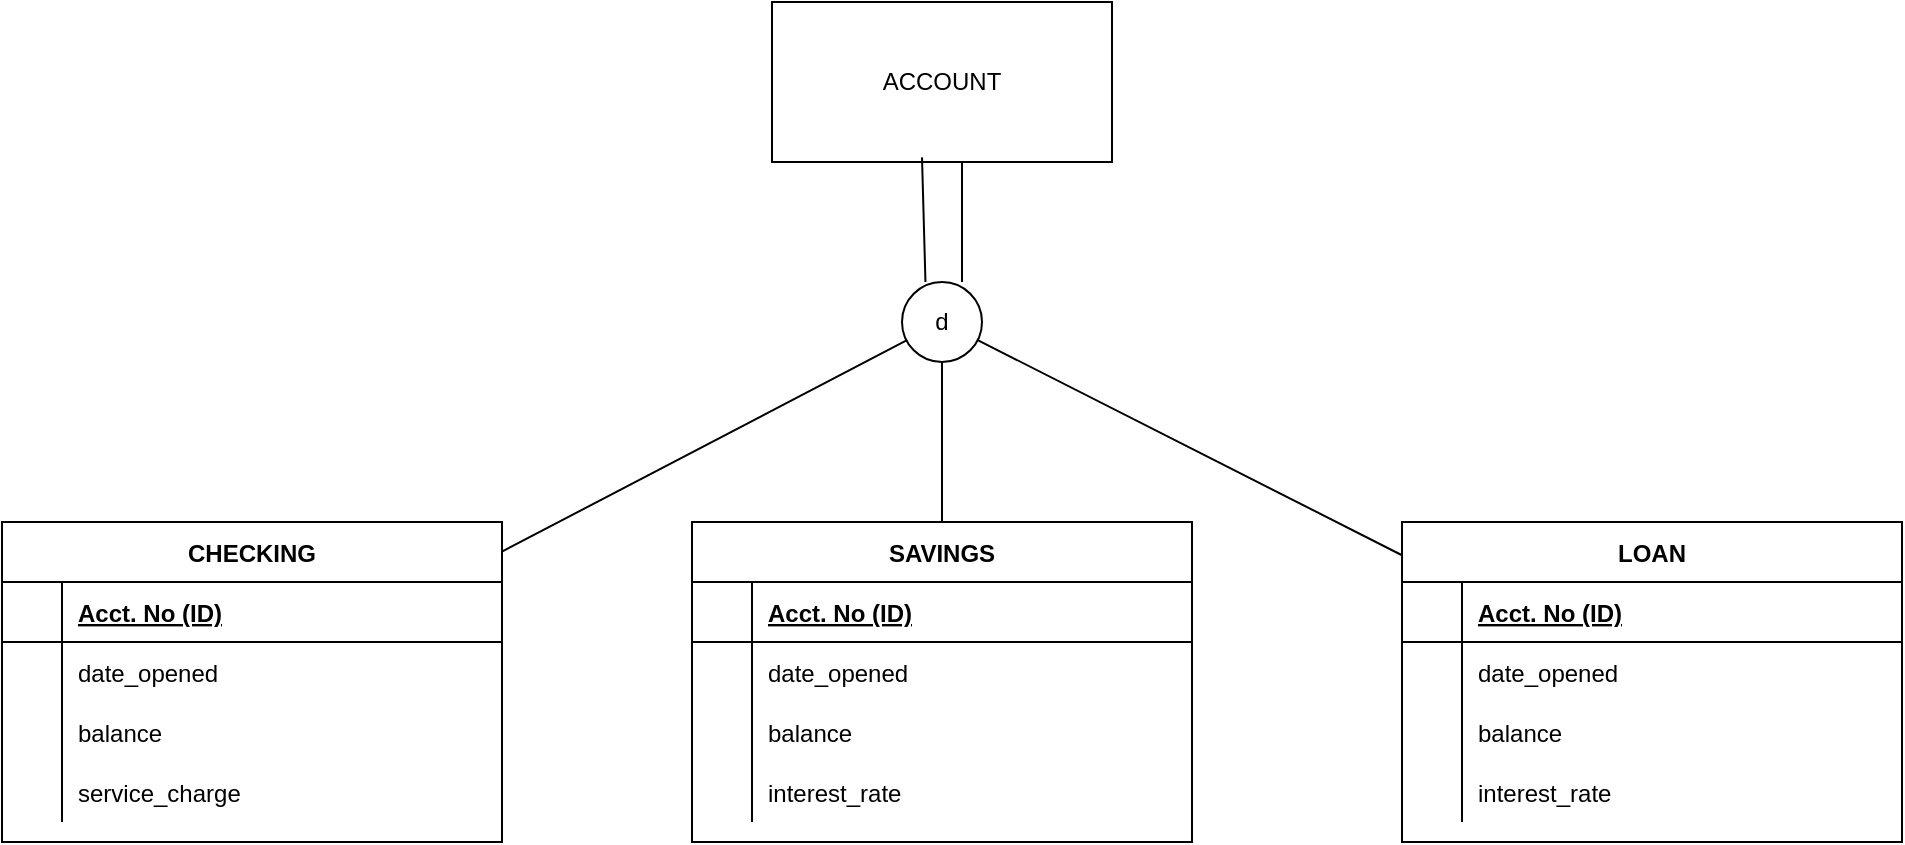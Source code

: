 <mxfile version="26.0.10" pages="2">
  <diagram id="R2lEEEUBdFMjLlhIrx00" name="Attempt">
    <mxGraphModel dx="789" dy="565" grid="1" gridSize="10" guides="1" tooltips="1" connect="1" arrows="1" fold="1" page="1" pageScale="1" pageWidth="850" pageHeight="1100" math="0" shadow="0" extFonts="Permanent Marker^https://fonts.googleapis.com/css?family=Permanent+Marker">
      <root>
        <mxCell id="0" />
        <mxCell id="1" parent="0" />
        <mxCell id="0i_57im2OP4U428x012--1" value="CHECKING" style="shape=table;startSize=30;container=1;collapsible=1;childLayout=tableLayout;fixedRows=1;rowLines=0;fontStyle=1;align=center;resizeLast=1;" vertex="1" parent="1">
          <mxGeometry x="40" y="360" width="250" height="160" as="geometry" />
        </mxCell>
        <mxCell id="0i_57im2OP4U428x012--2" value="" style="shape=partialRectangle;collapsible=0;dropTarget=0;pointerEvents=0;fillColor=none;points=[[0,0.5],[1,0.5]];portConstraint=eastwest;top=0;left=0;right=0;bottom=1;" vertex="1" parent="0i_57im2OP4U428x012--1">
          <mxGeometry y="30" width="250" height="30" as="geometry" />
        </mxCell>
        <mxCell id="0i_57im2OP4U428x012--3" value="" style="shape=partialRectangle;overflow=hidden;connectable=0;fillColor=none;top=0;left=0;bottom=0;right=0;fontStyle=1;" vertex="1" parent="0i_57im2OP4U428x012--2">
          <mxGeometry width="30" height="30" as="geometry">
            <mxRectangle width="30" height="30" as="alternateBounds" />
          </mxGeometry>
        </mxCell>
        <mxCell id="0i_57im2OP4U428x012--4" value="Acct. No (ID)" style="shape=partialRectangle;overflow=hidden;connectable=0;fillColor=none;top=0;left=0;bottom=0;right=0;align=left;spacingLeft=6;fontStyle=5;" vertex="1" parent="0i_57im2OP4U428x012--2">
          <mxGeometry x="30" width="220" height="30" as="geometry">
            <mxRectangle width="220" height="30" as="alternateBounds" />
          </mxGeometry>
        </mxCell>
        <mxCell id="0i_57im2OP4U428x012--5" value="" style="shape=partialRectangle;collapsible=0;dropTarget=0;pointerEvents=0;fillColor=none;points=[[0,0.5],[1,0.5]];portConstraint=eastwest;top=0;left=0;right=0;bottom=0;" vertex="1" parent="0i_57im2OP4U428x012--1">
          <mxGeometry y="60" width="250" height="30" as="geometry" />
        </mxCell>
        <mxCell id="0i_57im2OP4U428x012--6" value="" style="shape=partialRectangle;overflow=hidden;connectable=0;fillColor=none;top=0;left=0;bottom=0;right=0;" vertex="1" parent="0i_57im2OP4U428x012--5">
          <mxGeometry width="30" height="30" as="geometry">
            <mxRectangle width="30" height="30" as="alternateBounds" />
          </mxGeometry>
        </mxCell>
        <mxCell id="0i_57im2OP4U428x012--7" value="date_opened" style="shape=partialRectangle;overflow=hidden;connectable=0;fillColor=none;top=0;left=0;bottom=0;right=0;align=left;spacingLeft=6;" vertex="1" parent="0i_57im2OP4U428x012--5">
          <mxGeometry x="30" width="220" height="30" as="geometry">
            <mxRectangle width="220" height="30" as="alternateBounds" />
          </mxGeometry>
        </mxCell>
        <mxCell id="0i_57im2OP4U428x012--8" value="" style="shape=partialRectangle;collapsible=0;dropTarget=0;pointerEvents=0;fillColor=none;points=[[0,0.5],[1,0.5]];portConstraint=eastwest;top=0;left=0;right=0;bottom=0;" vertex="1" parent="0i_57im2OP4U428x012--1">
          <mxGeometry y="90" width="250" height="30" as="geometry" />
        </mxCell>
        <mxCell id="0i_57im2OP4U428x012--9" value="" style="shape=partialRectangle;overflow=hidden;connectable=0;fillColor=none;top=0;left=0;bottom=0;right=0;" vertex="1" parent="0i_57im2OP4U428x012--8">
          <mxGeometry width="30" height="30" as="geometry">
            <mxRectangle width="30" height="30" as="alternateBounds" />
          </mxGeometry>
        </mxCell>
        <mxCell id="0i_57im2OP4U428x012--10" value="balance" style="shape=partialRectangle;overflow=hidden;connectable=0;fillColor=none;top=0;left=0;bottom=0;right=0;align=left;spacingLeft=6;" vertex="1" parent="0i_57im2OP4U428x012--8">
          <mxGeometry x="30" width="220" height="30" as="geometry">
            <mxRectangle width="220" height="30" as="alternateBounds" />
          </mxGeometry>
        </mxCell>
        <mxCell id="0i_57im2OP4U428x012--11" value="" style="shape=partialRectangle;collapsible=0;dropTarget=0;pointerEvents=0;fillColor=none;points=[[0,0.5],[1,0.5]];portConstraint=eastwest;top=0;left=0;right=0;bottom=0;" vertex="1" parent="0i_57im2OP4U428x012--1">
          <mxGeometry y="120" width="250" height="30" as="geometry" />
        </mxCell>
        <mxCell id="0i_57im2OP4U428x012--12" value="" style="shape=partialRectangle;overflow=hidden;connectable=0;fillColor=none;top=0;left=0;bottom=0;right=0;" vertex="1" parent="0i_57im2OP4U428x012--11">
          <mxGeometry width="30" height="30" as="geometry">
            <mxRectangle width="30" height="30" as="alternateBounds" />
          </mxGeometry>
        </mxCell>
        <mxCell id="0i_57im2OP4U428x012--13" value="service_charge    " style="shape=partialRectangle;overflow=hidden;connectable=0;fillColor=none;top=0;left=0;bottom=0;right=0;align=left;spacingLeft=6;" vertex="1" parent="0i_57im2OP4U428x012--11">
          <mxGeometry x="30" width="220" height="30" as="geometry">
            <mxRectangle width="220" height="30" as="alternateBounds" />
          </mxGeometry>
        </mxCell>
        <mxCell id="0i_57im2OP4U428x012--14" value="SAVINGS" style="shape=table;startSize=30;container=1;collapsible=1;childLayout=tableLayout;fixedRows=1;rowLines=0;fontStyle=1;align=center;resizeLast=1;" vertex="1" parent="1">
          <mxGeometry x="385" y="360" width="250" height="160" as="geometry" />
        </mxCell>
        <mxCell id="0i_57im2OP4U428x012--15" value="" style="shape=partialRectangle;collapsible=0;dropTarget=0;pointerEvents=0;fillColor=none;points=[[0,0.5],[1,0.5]];portConstraint=eastwest;top=0;left=0;right=0;bottom=1;" vertex="1" parent="0i_57im2OP4U428x012--14">
          <mxGeometry y="30" width="250" height="30" as="geometry" />
        </mxCell>
        <mxCell id="0i_57im2OP4U428x012--16" value="" style="shape=partialRectangle;overflow=hidden;connectable=0;fillColor=none;top=0;left=0;bottom=0;right=0;fontStyle=1;" vertex="1" parent="0i_57im2OP4U428x012--15">
          <mxGeometry width="30" height="30" as="geometry">
            <mxRectangle width="30" height="30" as="alternateBounds" />
          </mxGeometry>
        </mxCell>
        <mxCell id="0i_57im2OP4U428x012--17" value="Acct. No (ID)" style="shape=partialRectangle;overflow=hidden;connectable=0;fillColor=none;top=0;left=0;bottom=0;right=0;align=left;spacingLeft=6;fontStyle=5;" vertex="1" parent="0i_57im2OP4U428x012--15">
          <mxGeometry x="30" width="220" height="30" as="geometry">
            <mxRectangle width="220" height="30" as="alternateBounds" />
          </mxGeometry>
        </mxCell>
        <mxCell id="0i_57im2OP4U428x012--18" value="" style="shape=partialRectangle;collapsible=0;dropTarget=0;pointerEvents=0;fillColor=none;points=[[0,0.5],[1,0.5]];portConstraint=eastwest;top=0;left=0;right=0;bottom=0;" vertex="1" parent="0i_57im2OP4U428x012--14">
          <mxGeometry y="60" width="250" height="30" as="geometry" />
        </mxCell>
        <mxCell id="0i_57im2OP4U428x012--19" value="" style="shape=partialRectangle;overflow=hidden;connectable=0;fillColor=none;top=0;left=0;bottom=0;right=0;" vertex="1" parent="0i_57im2OP4U428x012--18">
          <mxGeometry width="30" height="30" as="geometry">
            <mxRectangle width="30" height="30" as="alternateBounds" />
          </mxGeometry>
        </mxCell>
        <mxCell id="0i_57im2OP4U428x012--20" value="date_opened" style="shape=partialRectangle;overflow=hidden;connectable=0;fillColor=none;top=0;left=0;bottom=0;right=0;align=left;spacingLeft=6;" vertex="1" parent="0i_57im2OP4U428x012--18">
          <mxGeometry x="30" width="220" height="30" as="geometry">
            <mxRectangle width="220" height="30" as="alternateBounds" />
          </mxGeometry>
        </mxCell>
        <mxCell id="0i_57im2OP4U428x012--21" value="" style="shape=partialRectangle;collapsible=0;dropTarget=0;pointerEvents=0;fillColor=none;points=[[0,0.5],[1,0.5]];portConstraint=eastwest;top=0;left=0;right=0;bottom=0;" vertex="1" parent="0i_57im2OP4U428x012--14">
          <mxGeometry y="90" width="250" height="30" as="geometry" />
        </mxCell>
        <mxCell id="0i_57im2OP4U428x012--22" value="" style="shape=partialRectangle;overflow=hidden;connectable=0;fillColor=none;top=0;left=0;bottom=0;right=0;" vertex="1" parent="0i_57im2OP4U428x012--21">
          <mxGeometry width="30" height="30" as="geometry">
            <mxRectangle width="30" height="30" as="alternateBounds" />
          </mxGeometry>
        </mxCell>
        <mxCell id="0i_57im2OP4U428x012--23" value="balance" style="shape=partialRectangle;overflow=hidden;connectable=0;fillColor=none;top=0;left=0;bottom=0;right=0;align=left;spacingLeft=6;" vertex="1" parent="0i_57im2OP4U428x012--21">
          <mxGeometry x="30" width="220" height="30" as="geometry">
            <mxRectangle width="220" height="30" as="alternateBounds" />
          </mxGeometry>
        </mxCell>
        <mxCell id="0i_57im2OP4U428x012--24" value="" style="shape=partialRectangle;collapsible=0;dropTarget=0;pointerEvents=0;fillColor=none;points=[[0,0.5],[1,0.5]];portConstraint=eastwest;top=0;left=0;right=0;bottom=0;" vertex="1" parent="0i_57im2OP4U428x012--14">
          <mxGeometry y="120" width="250" height="30" as="geometry" />
        </mxCell>
        <mxCell id="0i_57im2OP4U428x012--25" value="" style="shape=partialRectangle;overflow=hidden;connectable=0;fillColor=none;top=0;left=0;bottom=0;right=0;" vertex="1" parent="0i_57im2OP4U428x012--24">
          <mxGeometry width="30" height="30" as="geometry">
            <mxRectangle width="30" height="30" as="alternateBounds" />
          </mxGeometry>
        </mxCell>
        <mxCell id="0i_57im2OP4U428x012--26" value="interest_rate" style="shape=partialRectangle;overflow=hidden;connectable=0;fillColor=none;top=0;left=0;bottom=0;right=0;align=left;spacingLeft=6;" vertex="1" parent="0i_57im2OP4U428x012--24">
          <mxGeometry x="30" width="220" height="30" as="geometry">
            <mxRectangle width="220" height="30" as="alternateBounds" />
          </mxGeometry>
        </mxCell>
        <mxCell id="0i_57im2OP4U428x012--27" value="LOAN" style="shape=table;startSize=30;container=1;collapsible=1;childLayout=tableLayout;fixedRows=1;rowLines=0;fontStyle=1;align=center;resizeLast=1;" vertex="1" parent="1">
          <mxGeometry x="740" y="360" width="250" height="160" as="geometry" />
        </mxCell>
        <mxCell id="0i_57im2OP4U428x012--28" value="" style="shape=partialRectangle;collapsible=0;dropTarget=0;pointerEvents=0;fillColor=none;points=[[0,0.5],[1,0.5]];portConstraint=eastwest;top=0;left=0;right=0;bottom=1;" vertex="1" parent="0i_57im2OP4U428x012--27">
          <mxGeometry y="30" width="250" height="30" as="geometry" />
        </mxCell>
        <mxCell id="0i_57im2OP4U428x012--29" value="" style="shape=partialRectangle;overflow=hidden;connectable=0;fillColor=none;top=0;left=0;bottom=0;right=0;fontStyle=1;" vertex="1" parent="0i_57im2OP4U428x012--28">
          <mxGeometry width="30" height="30" as="geometry">
            <mxRectangle width="30" height="30" as="alternateBounds" />
          </mxGeometry>
        </mxCell>
        <mxCell id="0i_57im2OP4U428x012--30" value="Acct. No (ID)" style="shape=partialRectangle;overflow=hidden;connectable=0;fillColor=none;top=0;left=0;bottom=0;right=0;align=left;spacingLeft=6;fontStyle=5;" vertex="1" parent="0i_57im2OP4U428x012--28">
          <mxGeometry x="30" width="220" height="30" as="geometry">
            <mxRectangle width="220" height="30" as="alternateBounds" />
          </mxGeometry>
        </mxCell>
        <mxCell id="0i_57im2OP4U428x012--31" value="" style="shape=partialRectangle;collapsible=0;dropTarget=0;pointerEvents=0;fillColor=none;points=[[0,0.5],[1,0.5]];portConstraint=eastwest;top=0;left=0;right=0;bottom=0;" vertex="1" parent="0i_57im2OP4U428x012--27">
          <mxGeometry y="60" width="250" height="30" as="geometry" />
        </mxCell>
        <mxCell id="0i_57im2OP4U428x012--32" value="" style="shape=partialRectangle;overflow=hidden;connectable=0;fillColor=none;top=0;left=0;bottom=0;right=0;" vertex="1" parent="0i_57im2OP4U428x012--31">
          <mxGeometry width="30" height="30" as="geometry">
            <mxRectangle width="30" height="30" as="alternateBounds" />
          </mxGeometry>
        </mxCell>
        <mxCell id="0i_57im2OP4U428x012--33" value="date_opened" style="shape=partialRectangle;overflow=hidden;connectable=0;fillColor=none;top=0;left=0;bottom=0;right=0;align=left;spacingLeft=6;" vertex="1" parent="0i_57im2OP4U428x012--31">
          <mxGeometry x="30" width="220" height="30" as="geometry">
            <mxRectangle width="220" height="30" as="alternateBounds" />
          </mxGeometry>
        </mxCell>
        <mxCell id="0i_57im2OP4U428x012--34" value="" style="shape=partialRectangle;collapsible=0;dropTarget=0;pointerEvents=0;fillColor=none;points=[[0,0.5],[1,0.5]];portConstraint=eastwest;top=0;left=0;right=0;bottom=0;" vertex="1" parent="0i_57im2OP4U428x012--27">
          <mxGeometry y="90" width="250" height="30" as="geometry" />
        </mxCell>
        <mxCell id="0i_57im2OP4U428x012--35" value="" style="shape=partialRectangle;overflow=hidden;connectable=0;fillColor=none;top=0;left=0;bottom=0;right=0;" vertex="1" parent="0i_57im2OP4U428x012--34">
          <mxGeometry width="30" height="30" as="geometry">
            <mxRectangle width="30" height="30" as="alternateBounds" />
          </mxGeometry>
        </mxCell>
        <mxCell id="0i_57im2OP4U428x012--36" value="balance" style="shape=partialRectangle;overflow=hidden;connectable=0;fillColor=none;top=0;left=0;bottom=0;right=0;align=left;spacingLeft=6;" vertex="1" parent="0i_57im2OP4U428x012--34">
          <mxGeometry x="30" width="220" height="30" as="geometry">
            <mxRectangle width="220" height="30" as="alternateBounds" />
          </mxGeometry>
        </mxCell>
        <mxCell id="0i_57im2OP4U428x012--37" value="" style="shape=partialRectangle;collapsible=0;dropTarget=0;pointerEvents=0;fillColor=none;points=[[0,0.5],[1,0.5]];portConstraint=eastwest;top=0;left=0;right=0;bottom=0;" vertex="1" parent="0i_57im2OP4U428x012--27">
          <mxGeometry y="120" width="250" height="30" as="geometry" />
        </mxCell>
        <mxCell id="0i_57im2OP4U428x012--38" value="" style="shape=partialRectangle;overflow=hidden;connectable=0;fillColor=none;top=0;left=0;bottom=0;right=0;" vertex="1" parent="0i_57im2OP4U428x012--37">
          <mxGeometry width="30" height="30" as="geometry">
            <mxRectangle width="30" height="30" as="alternateBounds" />
          </mxGeometry>
        </mxCell>
        <mxCell id="0i_57im2OP4U428x012--39" value="interest_rate" style="shape=partialRectangle;overflow=hidden;connectable=0;fillColor=none;top=0;left=0;bottom=0;right=0;align=left;spacingLeft=6;" vertex="1" parent="0i_57im2OP4U428x012--37">
          <mxGeometry x="30" width="220" height="30" as="geometry">
            <mxRectangle width="220" height="30" as="alternateBounds" />
          </mxGeometry>
        </mxCell>
        <mxCell id="0i_57im2OP4U428x012--45" style="edgeStyle=none;curved=1;rounded=0;orthogonalLoop=1;jettySize=auto;html=1;fontSize=12;startSize=8;endSize=8;endArrow=none;startFill=0;" edge="1" parent="1">
          <mxGeometry relative="1" as="geometry">
            <mxPoint x="520" y="180" as="sourcePoint" />
            <mxPoint x="520" y="240" as="targetPoint" />
          </mxGeometry>
        </mxCell>
        <mxCell id="0i_57im2OP4U428x012--42" value="ACCOUNT" style="whiteSpace=wrap;html=1;align=center;" vertex="1" parent="1">
          <mxGeometry x="425" y="100" width="170" height="80" as="geometry" />
        </mxCell>
        <mxCell id="0i_57im2OP4U428x012--46" style="edgeStyle=none;curved=1;rounded=0;orthogonalLoop=1;jettySize=auto;html=1;fontSize=12;startSize=8;endSize=8;endArrow=none;startFill=0;" edge="1" parent="1" source="0i_57im2OP4U428x012--43" target="0i_57im2OP4U428x012--1">
          <mxGeometry relative="1" as="geometry" />
        </mxCell>
        <mxCell id="0i_57im2OP4U428x012--48" style="edgeStyle=none;curved=1;rounded=0;orthogonalLoop=1;jettySize=auto;html=1;fontSize=12;startSize=8;endSize=8;endArrow=none;startFill=0;" edge="1" parent="1" source="0i_57im2OP4U428x012--43" target="0i_57im2OP4U428x012--27">
          <mxGeometry relative="1" as="geometry" />
        </mxCell>
        <mxCell id="0i_57im2OP4U428x012--43" value="d" style="ellipse;whiteSpace=wrap;html=1;aspect=fixed;" vertex="1" parent="1">
          <mxGeometry x="490" y="240" width="40" height="40" as="geometry" />
        </mxCell>
        <mxCell id="0i_57im2OP4U428x012--47" style="edgeStyle=none;curved=1;rounded=0;orthogonalLoop=1;jettySize=auto;html=1;fontSize=12;startSize=8;endSize=8;endArrow=none;endFill=1;startFill=0;" edge="1" parent="1" source="0i_57im2OP4U428x012--43" target="0i_57im2OP4U428x012--14">
          <mxGeometry relative="1" as="geometry" />
        </mxCell>
        <mxCell id="0i_57im2OP4U428x012--49" value="" style="endArrow=none;html=1;rounded=0;fontSize=12;startSize=8;endSize=8;curved=1;entryX=0.431;entryY=0.971;entryDx=0;entryDy=0;entryPerimeter=0;exitX=0.25;exitY=0;exitDx=0;exitDy=0;exitPerimeter=0;" edge="1" parent="1">
          <mxGeometry width="50" height="50" relative="1" as="geometry">
            <mxPoint x="501.73" y="240" as="sourcePoint" />
            <mxPoint x="500" y="177.68" as="targetPoint" />
          </mxGeometry>
        </mxCell>
      </root>
    </mxGraphModel>
  </diagram>
  <diagram id="XrAJ4pwS1SM3bSQ8rD5j" name="Solution">
    <mxGraphModel dx="977" dy="699" grid="0" gridSize="10" guides="1" tooltips="1" connect="1" arrows="1" fold="1" page="0" pageScale="1" pageWidth="850" pageHeight="1100" math="0" shadow="0">
      <root>
        <mxCell id="0" />
        <mxCell id="1" parent="0" />
        <mxCell id="2leDcETi0WwfhQ5DDNjg-1" value="CHECKING" style="shape=table;startSize=30;container=1;collapsible=1;childLayout=tableLayout;fixedRows=1;rowLines=0;fontStyle=1;align=center;resizeLast=1;" vertex="1" parent="1">
          <mxGeometry x="40" y="360" width="250" height="70" as="geometry" />
        </mxCell>
        <mxCell id="2leDcETi0WwfhQ5DDNjg-11" value="" style="shape=partialRectangle;collapsible=0;dropTarget=0;pointerEvents=0;fillColor=none;points=[[0,0.5],[1,0.5]];portConstraint=eastwest;top=0;left=0;right=0;bottom=0;" vertex="1" parent="2leDcETi0WwfhQ5DDNjg-1">
          <mxGeometry y="30" width="250" height="30" as="geometry" />
        </mxCell>
        <mxCell id="2leDcETi0WwfhQ5DDNjg-12" value="" style="shape=partialRectangle;overflow=hidden;connectable=0;fillColor=none;top=0;left=0;bottom=0;right=0;" vertex="1" parent="2leDcETi0WwfhQ5DDNjg-11">
          <mxGeometry width="30" height="30" as="geometry">
            <mxRectangle width="30" height="30" as="alternateBounds" />
          </mxGeometry>
        </mxCell>
        <mxCell id="2leDcETi0WwfhQ5DDNjg-13" value="service_charge    " style="shape=partialRectangle;overflow=hidden;connectable=0;fillColor=none;top=0;left=0;bottom=0;right=0;align=left;spacingLeft=6;" vertex="1" parent="2leDcETi0WwfhQ5DDNjg-11">
          <mxGeometry x="30" width="220" height="30" as="geometry">
            <mxRectangle width="220" height="30" as="alternateBounds" />
          </mxGeometry>
        </mxCell>
        <mxCell id="2leDcETi0WwfhQ5DDNjg-14" value="SAVINGS" style="shape=table;startSize=30;container=1;collapsible=1;childLayout=tableLayout;fixedRows=1;rowLines=0;fontStyle=1;align=center;resizeLast=1;" vertex="1" parent="1">
          <mxGeometry x="385" y="360" width="250" height="70" as="geometry" />
        </mxCell>
        <mxCell id="2leDcETi0WwfhQ5DDNjg-24" value="" style="shape=partialRectangle;collapsible=0;dropTarget=0;pointerEvents=0;fillColor=none;points=[[0,0.5],[1,0.5]];portConstraint=eastwest;top=0;left=0;right=0;bottom=0;" vertex="1" parent="2leDcETi0WwfhQ5DDNjg-14">
          <mxGeometry y="30" width="250" height="30" as="geometry" />
        </mxCell>
        <mxCell id="2leDcETi0WwfhQ5DDNjg-25" value="" style="shape=partialRectangle;overflow=hidden;connectable=0;fillColor=none;top=0;left=0;bottom=0;right=0;" vertex="1" parent="2leDcETi0WwfhQ5DDNjg-24">
          <mxGeometry width="30" height="30" as="geometry">
            <mxRectangle width="30" height="30" as="alternateBounds" />
          </mxGeometry>
        </mxCell>
        <mxCell id="2leDcETi0WwfhQ5DDNjg-26" value="interest_rate" style="shape=partialRectangle;overflow=hidden;connectable=0;fillColor=none;top=0;left=0;bottom=0;right=0;align=left;spacingLeft=6;" vertex="1" parent="2leDcETi0WwfhQ5DDNjg-24">
          <mxGeometry x="30" width="220" height="30" as="geometry">
            <mxRectangle width="220" height="30" as="alternateBounds" />
          </mxGeometry>
        </mxCell>
        <mxCell id="2leDcETi0WwfhQ5DDNjg-27" value="LOAN" style="shape=table;startSize=30;container=1;collapsible=1;childLayout=tableLayout;fixedRows=1;rowLines=0;fontStyle=1;align=center;resizeLast=1;" vertex="1" parent="1">
          <mxGeometry x="740" y="360" width="250" height="100" as="geometry" />
        </mxCell>
        <mxCell id="2leDcETi0WwfhQ5DDNjg-37" value="" style="shape=partialRectangle;collapsible=0;dropTarget=0;pointerEvents=0;fillColor=none;points=[[0,0.5],[1,0.5]];portConstraint=eastwest;top=0;left=0;right=0;bottom=0;" vertex="1" parent="2leDcETi0WwfhQ5DDNjg-27">
          <mxGeometry y="30" width="250" height="30" as="geometry" />
        </mxCell>
        <mxCell id="2leDcETi0WwfhQ5DDNjg-38" value="" style="shape=partialRectangle;overflow=hidden;connectable=0;fillColor=none;top=0;left=0;bottom=0;right=0;" vertex="1" parent="2leDcETi0WwfhQ5DDNjg-37">
          <mxGeometry width="30" height="30" as="geometry">
            <mxRectangle width="30" height="30" as="alternateBounds" />
          </mxGeometry>
        </mxCell>
        <mxCell id="2leDcETi0WwfhQ5DDNjg-39" value="interest_rate" style="shape=partialRectangle;overflow=hidden;connectable=0;fillColor=none;top=0;left=0;bottom=0;right=0;align=left;spacingLeft=6;" vertex="1" parent="2leDcETi0WwfhQ5DDNjg-37">
          <mxGeometry x="30" width="220" height="30" as="geometry">
            <mxRectangle width="220" height="30" as="alternateBounds" />
          </mxGeometry>
        </mxCell>
        <mxCell id="2leDcETi0WwfhQ5DDNjg-51" value="" style="shape=partialRectangle;collapsible=0;dropTarget=0;pointerEvents=0;fillColor=none;points=[[0,0.5],[1,0.5]];portConstraint=eastwest;top=0;left=0;right=0;bottom=0;" vertex="1" parent="2leDcETi0WwfhQ5DDNjg-27">
          <mxGeometry y="60" width="250" height="30" as="geometry" />
        </mxCell>
        <mxCell id="2leDcETi0WwfhQ5DDNjg-52" value="" style="shape=partialRectangle;overflow=hidden;connectable=0;fillColor=none;top=0;left=0;bottom=0;right=0;" vertex="1" parent="2leDcETi0WwfhQ5DDNjg-51">
          <mxGeometry width="30" height="30" as="geometry">
            <mxRectangle width="30" height="30" as="alternateBounds" />
          </mxGeometry>
        </mxCell>
        <mxCell id="2leDcETi0WwfhQ5DDNjg-53" value="payment" style="shape=partialRectangle;overflow=hidden;connectable=0;fillColor=none;top=0;left=0;bottom=0;right=0;align=left;spacingLeft=6;" vertex="1" parent="2leDcETi0WwfhQ5DDNjg-51">
          <mxGeometry x="30" width="220" height="30" as="geometry">
            <mxRectangle width="220" height="30" as="alternateBounds" />
          </mxGeometry>
        </mxCell>
        <mxCell id="2leDcETi0WwfhQ5DDNjg-40" style="edgeStyle=none;curved=1;rounded=0;orthogonalLoop=1;jettySize=auto;html=1;fontSize=12;endArrow=none;startFill=0;shape=link;" edge="1" parent="1" source="2leDcETi0WwfhQ5DDNjg-47" target="2leDcETi0WwfhQ5DDNjg-44">
          <mxGeometry relative="1" as="geometry">
            <mxPoint x="520" y="180" as="sourcePoint" />
            <mxPoint x="520" y="240" as="targetPoint" />
          </mxGeometry>
        </mxCell>
        <mxCell id="2leDcETi0WwfhQ5DDNjg-42" style="edgeStyle=none;curved=1;rounded=0;orthogonalLoop=1;jettySize=auto;html=1;fontSize=12;startSize=8;endSize=8;endArrow=none;startFill=0;startArrow=halfCircle;" edge="1" parent="1" source="2leDcETi0WwfhQ5DDNjg-44" target="2leDcETi0WwfhQ5DDNjg-1">
          <mxGeometry relative="1" as="geometry" />
        </mxCell>
        <mxCell id="2leDcETi0WwfhQ5DDNjg-43" style="edgeStyle=none;curved=1;rounded=0;orthogonalLoop=1;jettySize=auto;html=1;fontSize=12;startSize=8;endSize=8;endArrow=none;startFill=0;startArrow=halfCircle;" edge="1" parent="1" source="2leDcETi0WwfhQ5DDNjg-44" target="2leDcETi0WwfhQ5DDNjg-27">
          <mxGeometry relative="1" as="geometry" />
        </mxCell>
        <mxCell id="2leDcETi0WwfhQ5DDNjg-44" value="&lt;font style=&quot;font-size: 21px;&quot;&gt;d&lt;/font&gt;" style="ellipse;whiteSpace=wrap;html=1;aspect=fixed;" vertex="1" parent="1">
          <mxGeometry x="490" y="240" width="40" height="40" as="geometry" />
        </mxCell>
        <mxCell id="2leDcETi0WwfhQ5DDNjg-45" style="edgeStyle=none;curved=1;rounded=0;orthogonalLoop=1;jettySize=auto;html=1;fontSize=12;startSize=8;endSize=8;endArrow=none;endFill=1;startFill=0;startArrow=halfCircle;" edge="1" parent="1" source="2leDcETi0WwfhQ5DDNjg-44" target="2leDcETi0WwfhQ5DDNjg-14">
          <mxGeometry relative="1" as="geometry" />
        </mxCell>
        <mxCell id="2leDcETi0WwfhQ5DDNjg-47" value="&lt;b&gt;ACCOUNT&lt;/b&gt;" style="swimlane;fontStyle=0;childLayout=stackLayout;horizontal=1;startSize=30;horizontalStack=0;resizeParent=1;resizeParentMax=0;resizeLast=0;collapsible=1;marginBottom=0;whiteSpace=wrap;html=1;" vertex="1" parent="1">
          <mxGeometry x="440" y="50" width="140" height="150" as="geometry" />
        </mxCell>
        <mxCell id="2leDcETi0WwfhQ5DDNjg-48" value="Acct. No. (ID)" style="text;strokeColor=none;fillColor=none;align=left;verticalAlign=middle;spacingLeft=4;spacingRight=4;overflow=hidden;points=[[0,0.5],[1,0.5]];portConstraint=eastwest;rotatable=0;whiteSpace=wrap;html=1;" vertex="1" parent="2leDcETi0WwfhQ5DDNjg-47">
          <mxGeometry y="30" width="140" height="30" as="geometry" />
        </mxCell>
        <mxCell id="2leDcETi0WwfhQ5DDNjg-49" value="date_opened" style="text;strokeColor=none;fillColor=none;align=left;verticalAlign=middle;spacingLeft=4;spacingRight=4;overflow=hidden;points=[[0,0.5],[1,0.5]];portConstraint=eastwest;rotatable=0;whiteSpace=wrap;html=1;" vertex="1" parent="2leDcETi0WwfhQ5DDNjg-47">
          <mxGeometry y="60" width="140" height="30" as="geometry" />
        </mxCell>
        <mxCell id="2leDcETi0WwfhQ5DDNjg-50" value="balance" style="text;strokeColor=none;fillColor=none;align=left;verticalAlign=middle;spacingLeft=4;spacingRight=4;overflow=hidden;points=[[0,0.5],[1,0.5]];portConstraint=eastwest;rotatable=0;whiteSpace=wrap;html=1;" vertex="1" parent="2leDcETi0WwfhQ5DDNjg-47">
          <mxGeometry y="90" width="140" height="30" as="geometry" />
        </mxCell>
        <mxCell id="2leDcETi0WwfhQ5DDNjg-54" value="AccountType? (subtype discriminator)" style="text;strokeColor=none;fillColor=none;align=left;verticalAlign=middle;spacingLeft=4;spacingRight=4;overflow=hidden;points=[[0,0.5],[1,0.5]];portConstraint=eastwest;rotatable=0;whiteSpace=wrap;html=1;" vertex="1" parent="2leDcETi0WwfhQ5DDNjg-47">
          <mxGeometry y="120" width="140" height="30" as="geometry" />
        </mxCell>
      </root>
    </mxGraphModel>
  </diagram>
</mxfile>
